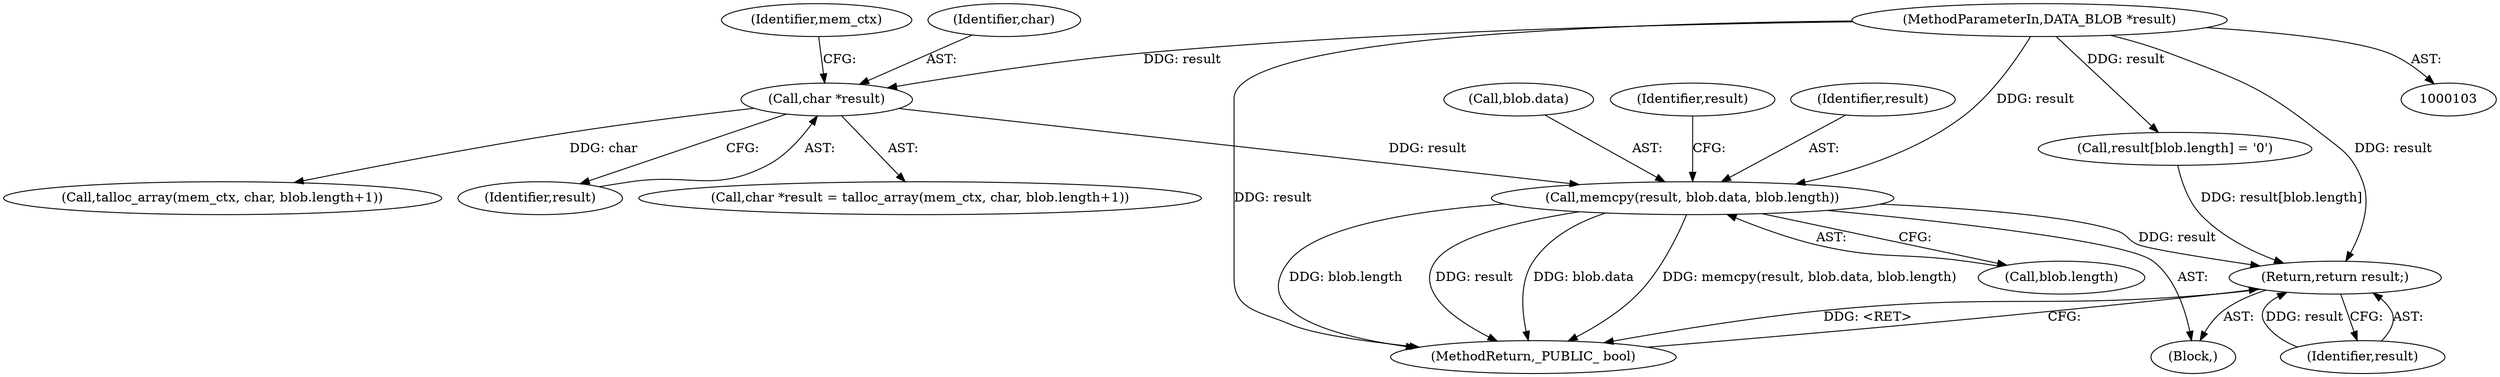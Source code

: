 digraph "0_samba_530d50a1abdcdf4d1775652d4c456c1274d83d8d@pointer" {
"1001679" [label="(Call,memcpy(result, blob.data, blob.length))"];
"1001668" [label="(Call,char *result)"];
"1000105" [label="(MethodParameterIn,DATA_BLOB *result)"];
"1001694" [label="(Return,return result;)"];
"1001672" [label="(Identifier,mem_ctx)"];
"1001680" [label="(Identifier,result)"];
"1001696" [label="(MethodReturn,_PUBLIC_ bool)"];
"1001695" [label="(Identifier,result)"];
"1001694" [label="(Return,return result;)"];
"1001684" [label="(Call,blob.length)"];
"1001669" [label="(Identifier,char)"];
"1001679" [label="(Call,memcpy(result, blob.data, blob.length))"];
"1001668" [label="(Call,char *result)"];
"1001681" [label="(Call,blob.data)"];
"1000107" [label="(Block,)"];
"1000105" [label="(MethodParameterIn,DATA_BLOB *result)"];
"1001671" [label="(Call,talloc_array(mem_ctx, char, blob.length+1))"];
"1001687" [label="(Call,result[blob.length] = '\0')"];
"1001670" [label="(Identifier,result)"];
"1001667" [label="(Call,char *result = talloc_array(mem_ctx, char, blob.length+1))"];
"1001689" [label="(Identifier,result)"];
"1001679" -> "1000107"  [label="AST: "];
"1001679" -> "1001684"  [label="CFG: "];
"1001680" -> "1001679"  [label="AST: "];
"1001681" -> "1001679"  [label="AST: "];
"1001684" -> "1001679"  [label="AST: "];
"1001689" -> "1001679"  [label="CFG: "];
"1001679" -> "1001696"  [label="DDG: memcpy(result, blob.data, blob.length)"];
"1001679" -> "1001696"  [label="DDG: blob.length"];
"1001679" -> "1001696"  [label="DDG: result"];
"1001679" -> "1001696"  [label="DDG: blob.data"];
"1001668" -> "1001679"  [label="DDG: result"];
"1000105" -> "1001679"  [label="DDG: result"];
"1001679" -> "1001694"  [label="DDG: result"];
"1001668" -> "1001667"  [label="AST: "];
"1001668" -> "1001670"  [label="CFG: "];
"1001669" -> "1001668"  [label="AST: "];
"1001670" -> "1001668"  [label="AST: "];
"1001672" -> "1001668"  [label="CFG: "];
"1000105" -> "1001668"  [label="DDG: result"];
"1001668" -> "1001671"  [label="DDG: char"];
"1000105" -> "1000103"  [label="AST: "];
"1000105" -> "1001696"  [label="DDG: result"];
"1000105" -> "1001687"  [label="DDG: result"];
"1000105" -> "1001694"  [label="DDG: result"];
"1001694" -> "1000107"  [label="AST: "];
"1001694" -> "1001695"  [label="CFG: "];
"1001695" -> "1001694"  [label="AST: "];
"1001696" -> "1001694"  [label="CFG: "];
"1001694" -> "1001696"  [label="DDG: <RET>"];
"1001695" -> "1001694"  [label="DDG: result"];
"1001687" -> "1001694"  [label="DDG: result[blob.length]"];
}
